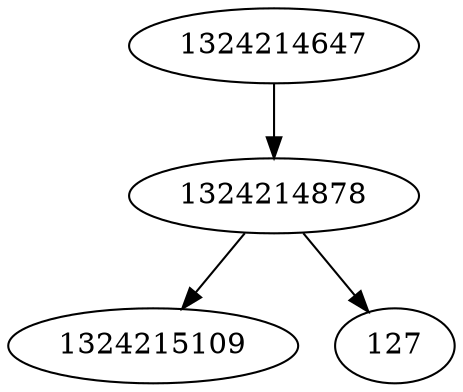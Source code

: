 strict digraph  {
1324214878;
1324215109;
1324214647;
127;
1324214878 -> 1324215109;
1324214878 -> 127;
1324214647 -> 1324214878;
}
